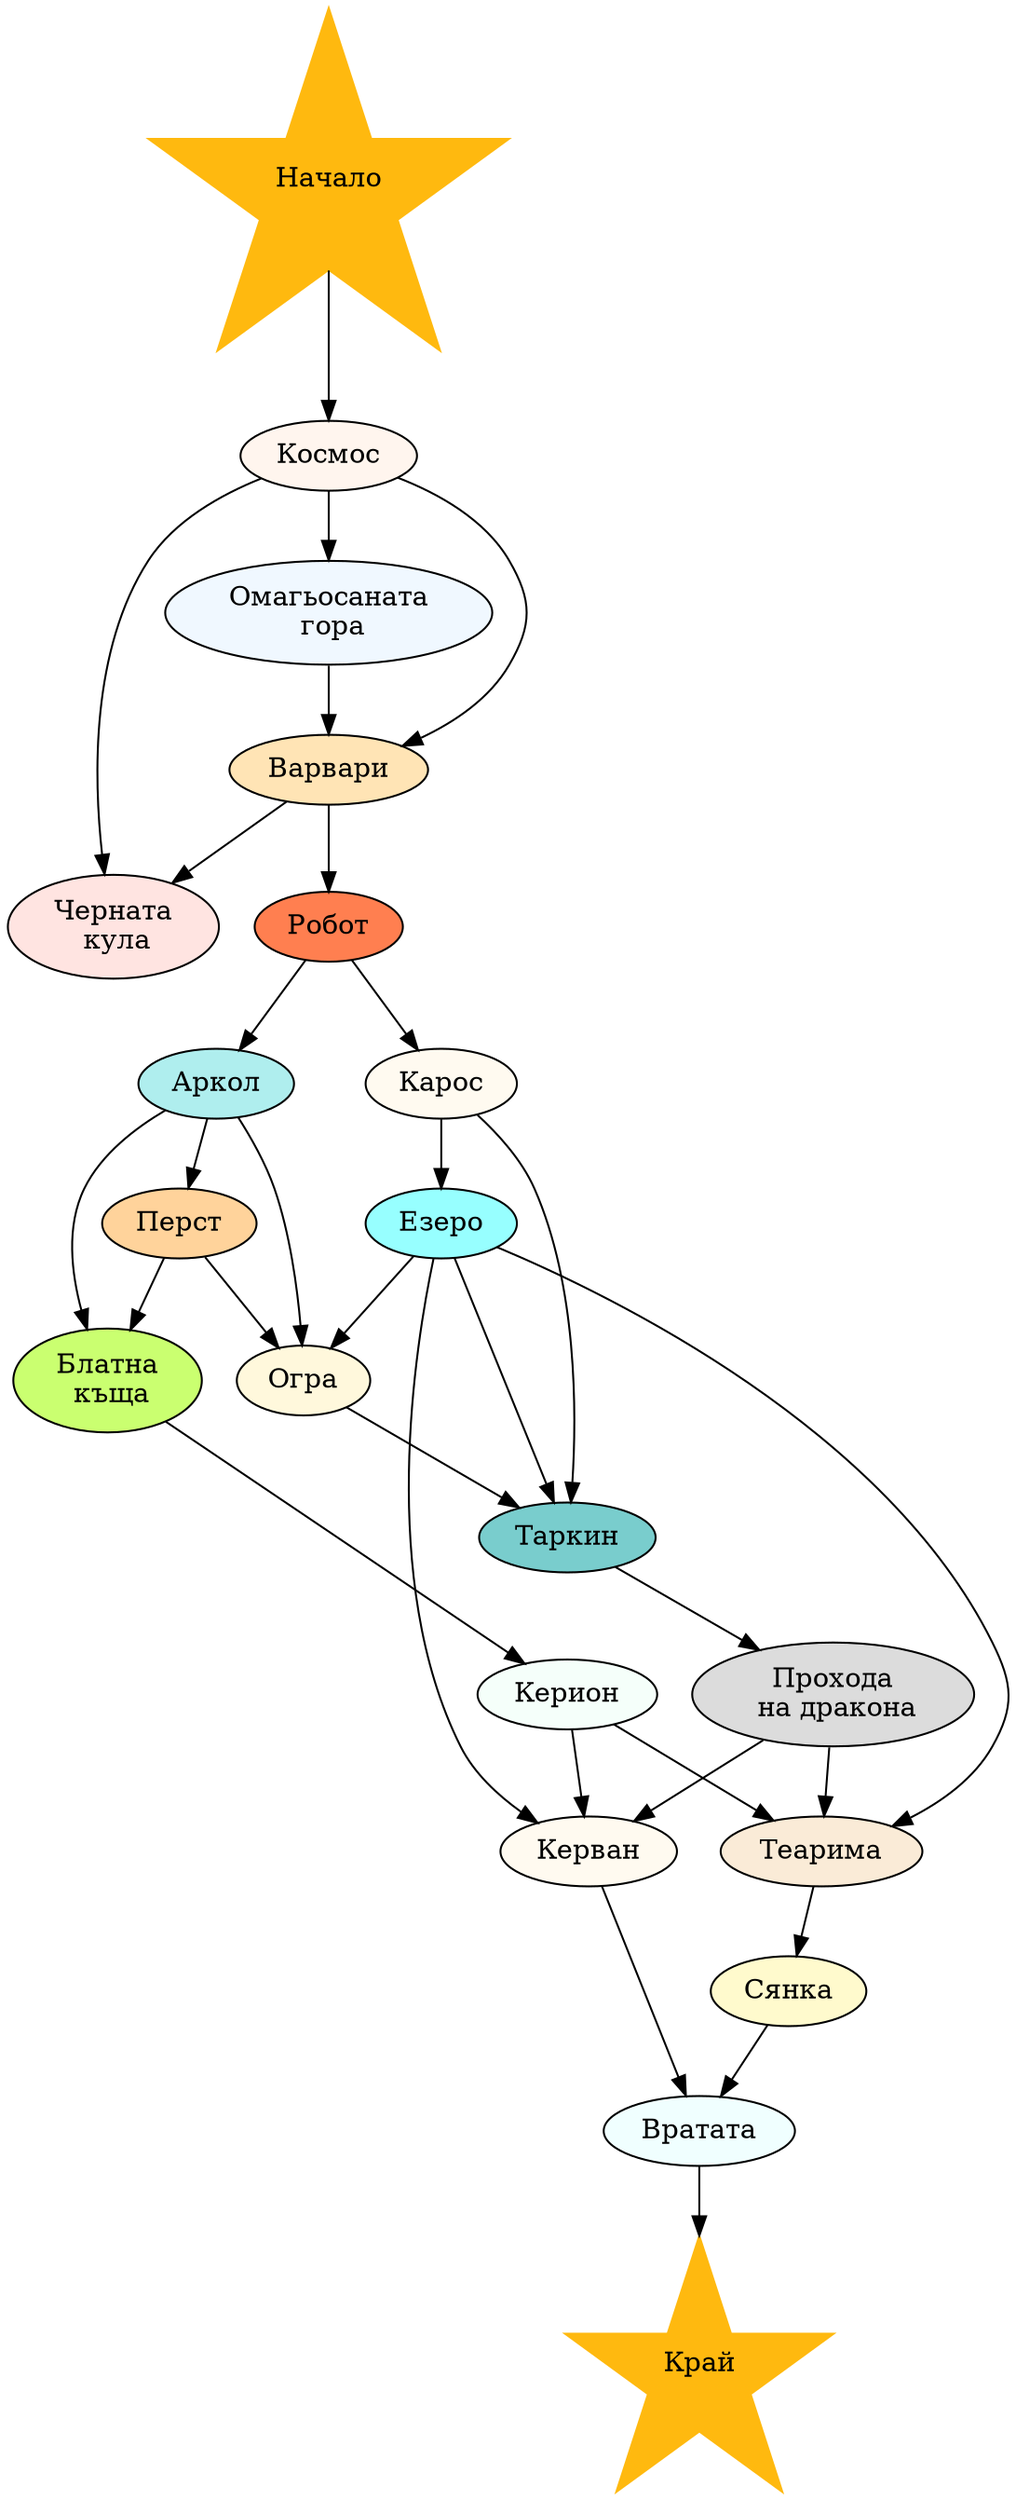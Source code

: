 digraph IzpitanietoSimple {
    node [style=filled]
    begin [label = "Начало", shape=star, color=darkgoldenrod1, style=filled]
    kosmos [label = "Космос", fillcolor=seashell]
    omagiosana_gora [label = "Омагьосаната\n гора", fillcolor=aliceblue]
    chernata_kula [label = "Черната\n кула", fillcolor=mistyrose]
    varvari [label = "Варвари", fillcolor=moccasin]
    robot [label = "Робот", fillcolor=coral]
    arkol [label = "Аркол", fillcolor=paleturquoise]
    perst [label = "Перст", fillcolor=burlywood1]
    karos [label = "Карос", fillcolor=floralwhite]
    ogra [label = "Огра", fillcolor=cornsilk]
    tearima [label = "Теарима", fillcolor=antiquewhite]
    syanka [label = "Сянка", fillcolor=lemonchiffon]
    vratata [label = "Вратата", fillcolor=azure]
    kervan [label = "Керван", fillcolor=floralwhite]
    blatna_kushta [label = "Блатна\n къща", fillcolor=darkolivegreen1]
    kerion [label = "Керион", fillcolor=mintcream]
    tarkin [label = "Таркин", fillcolor=darkslategray3]
    prohoda_na_drakona [label = "Прохода\n на дракона", fillcolor=gainsboro]
    ezero [label = "Езеро", fillcolor=darkslategray1]
    end [label = "Край", shape=star, color=darkgoldenrod1, style=filled]

    begin -> kosmos
    kosmos -> omagiosana_gora, varvari, chernata_kula
    varvari -> chernata_kula, robot
    omagiosana_gora -> varvari
    robot -> arkol, karos
    karos -> ezero, tarkin
    arkol -> perst, blatna_kushta, ogra
    blatna_kushta -> kerion
    ezero -> ogra, tearima, kervan, tarkin
    ogra -> tarkin
    tarkin -> prohoda_na_drakona
    prohoda_na_drakona -> tearima, kervan
    kerion -> tearima, kervan
    perst -> ogra, blatna_kushta
    tearima -> syanka
    kervan -> vratata
    syanka -> vratata
    vratata -> end
}